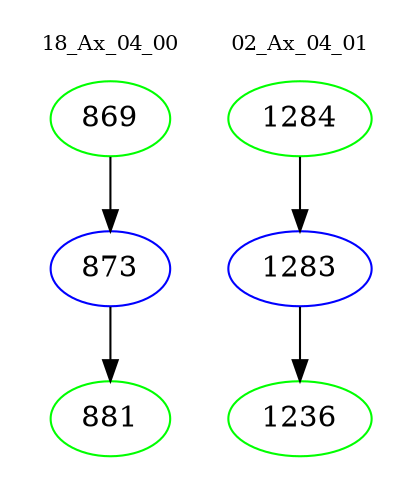 digraph{
subgraph cluster_0 {
color = white
label = "18_Ax_04_00";
fontsize=10;
T0_869 [label="869", color="green"]
T0_869 -> T0_873 [color="black"]
T0_873 [label="873", color="blue"]
T0_873 -> T0_881 [color="black"]
T0_881 [label="881", color="green"]
}
subgraph cluster_1 {
color = white
label = "02_Ax_04_01";
fontsize=10;
T1_1284 [label="1284", color="green"]
T1_1284 -> T1_1283 [color="black"]
T1_1283 [label="1283", color="blue"]
T1_1283 -> T1_1236 [color="black"]
T1_1236 [label="1236", color="green"]
}
}
